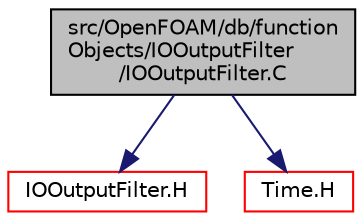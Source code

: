 digraph "src/OpenFOAM/db/functionObjects/IOOutputFilter/IOOutputFilter.C"
{
  bgcolor="transparent";
  edge [fontname="Helvetica",fontsize="10",labelfontname="Helvetica",labelfontsize="10"];
  node [fontname="Helvetica",fontsize="10",shape=record];
  Node0 [label="src/OpenFOAM/db/function\lObjects/IOOutputFilter\l/IOOutputFilter.C",height=0.2,width=0.4,color="black", fillcolor="grey75", style="filled", fontcolor="black"];
  Node0 -> Node1 [color="midnightblue",fontsize="10",style="solid",fontname="Helvetica"];
  Node1 [label="IOOutputFilter.H",height=0.2,width=0.4,color="red",URL="$a09665.html"];
  Node0 -> Node124 [color="midnightblue",fontsize="10",style="solid",fontname="Helvetica"];
  Node124 [label="Time.H",height=0.2,width=0.4,color="red",URL="$a10025.html"];
}
